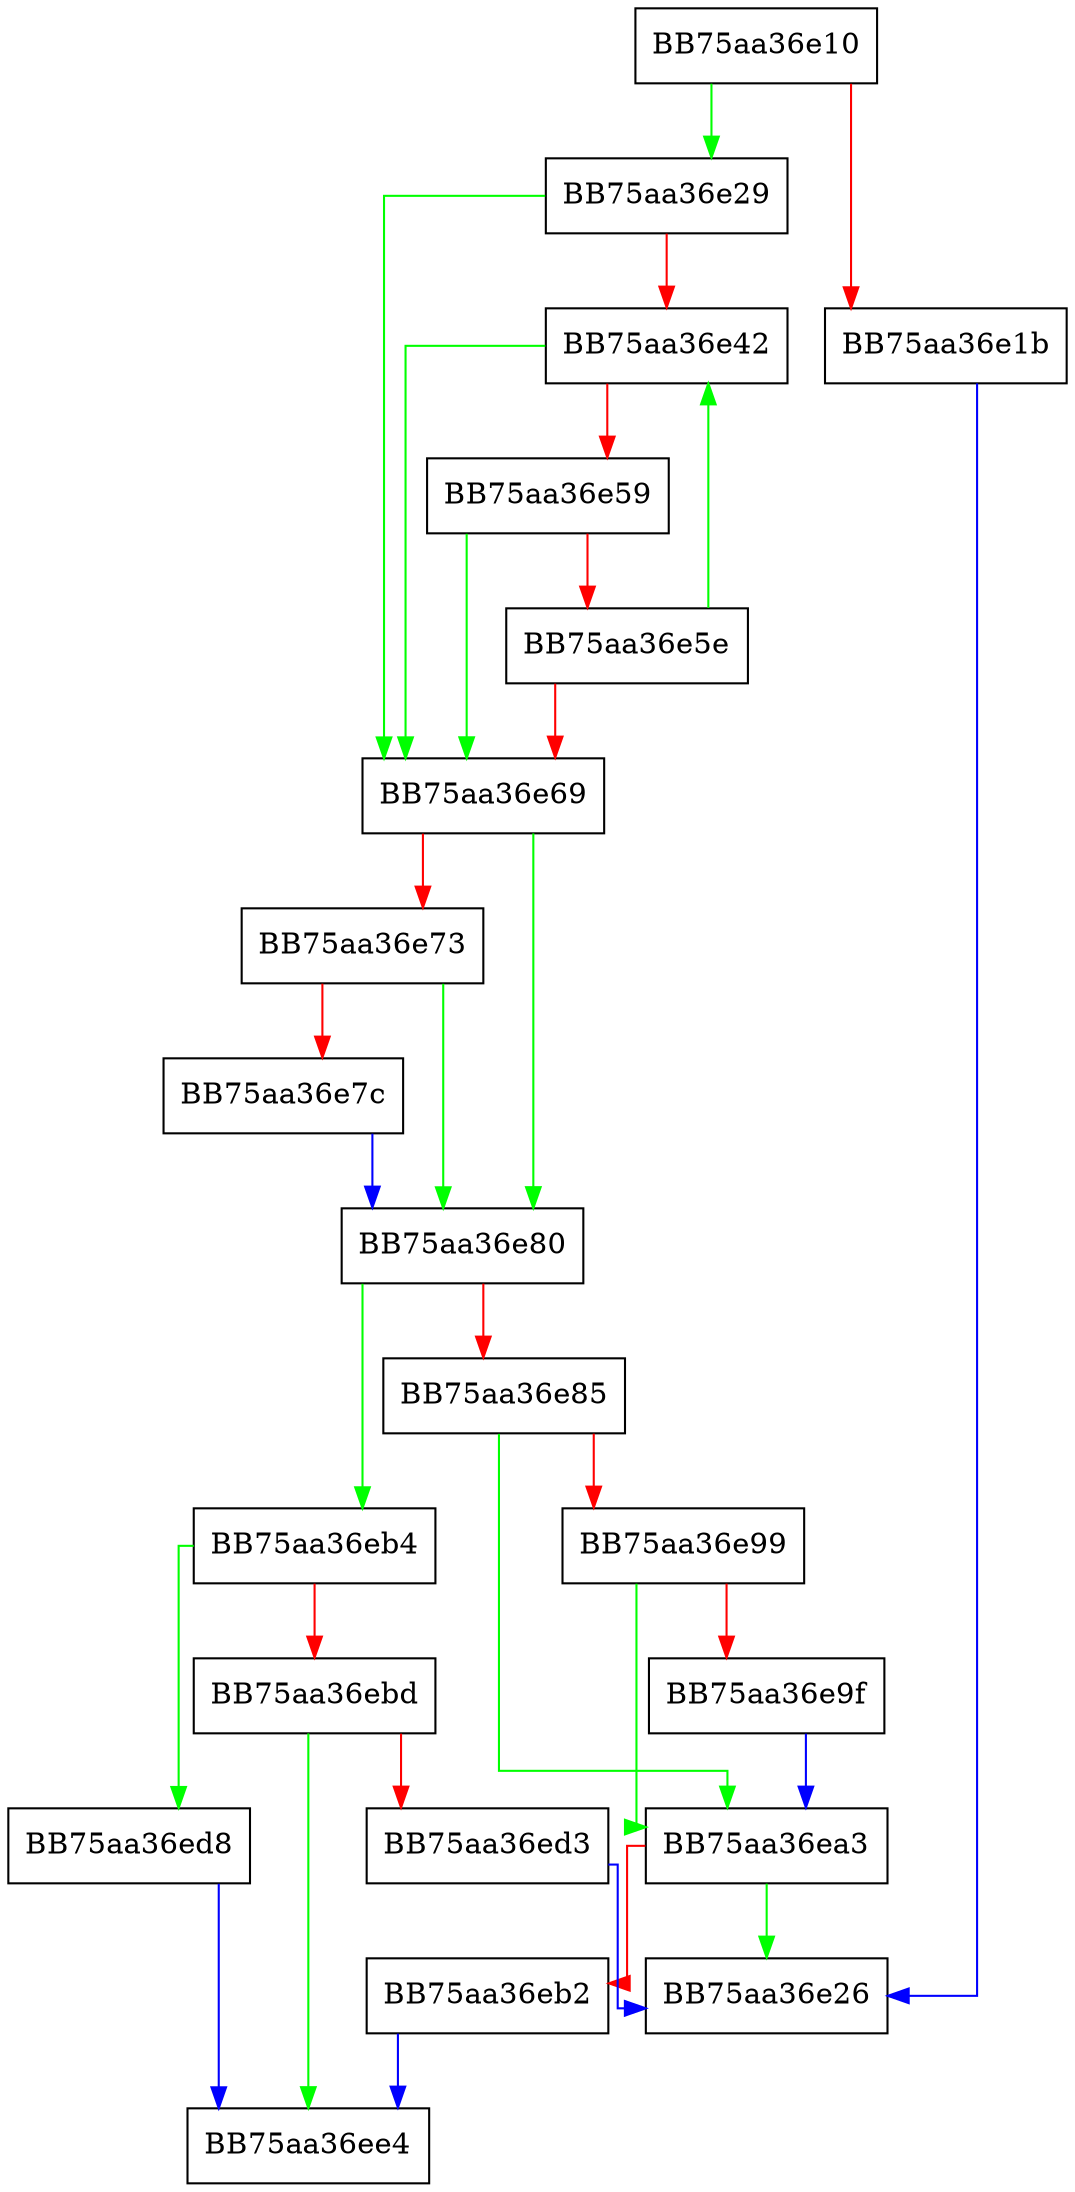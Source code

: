 digraph unwind_fast_dot_repeat {
  node [shape="box"];
  graph [splines=ortho];
  BB75aa36e10 -> BB75aa36e29 [color="green"];
  BB75aa36e10 -> BB75aa36e1b [color="red"];
  BB75aa36e1b -> BB75aa36e26 [color="blue"];
  BB75aa36e29 -> BB75aa36e69 [color="green"];
  BB75aa36e29 -> BB75aa36e42 [color="red"];
  BB75aa36e42 -> BB75aa36e69 [color="green"];
  BB75aa36e42 -> BB75aa36e59 [color="red"];
  BB75aa36e59 -> BB75aa36e69 [color="green"];
  BB75aa36e59 -> BB75aa36e5e [color="red"];
  BB75aa36e5e -> BB75aa36e42 [color="green"];
  BB75aa36e5e -> BB75aa36e69 [color="red"];
  BB75aa36e69 -> BB75aa36e80 [color="green"];
  BB75aa36e69 -> BB75aa36e73 [color="red"];
  BB75aa36e73 -> BB75aa36e80 [color="green"];
  BB75aa36e73 -> BB75aa36e7c [color="red"];
  BB75aa36e7c -> BB75aa36e80 [color="blue"];
  BB75aa36e80 -> BB75aa36eb4 [color="green"];
  BB75aa36e80 -> BB75aa36e85 [color="red"];
  BB75aa36e85 -> BB75aa36ea3 [color="green"];
  BB75aa36e85 -> BB75aa36e99 [color="red"];
  BB75aa36e99 -> BB75aa36ea3 [color="green"];
  BB75aa36e99 -> BB75aa36e9f [color="red"];
  BB75aa36e9f -> BB75aa36ea3 [color="blue"];
  BB75aa36ea3 -> BB75aa36e26 [color="green"];
  BB75aa36ea3 -> BB75aa36eb2 [color="red"];
  BB75aa36eb2 -> BB75aa36ee4 [color="blue"];
  BB75aa36eb4 -> BB75aa36ed8 [color="green"];
  BB75aa36eb4 -> BB75aa36ebd [color="red"];
  BB75aa36ebd -> BB75aa36ee4 [color="green"];
  BB75aa36ebd -> BB75aa36ed3 [color="red"];
  BB75aa36ed3 -> BB75aa36e26 [color="blue"];
  BB75aa36ed8 -> BB75aa36ee4 [color="blue"];
}